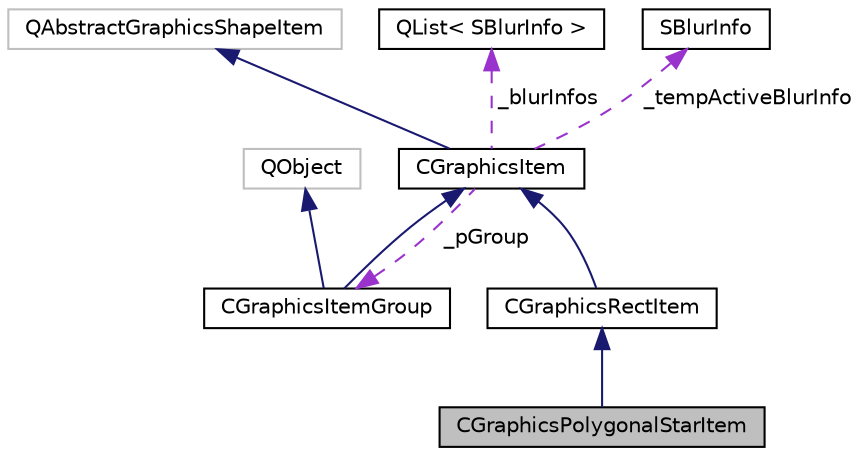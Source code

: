 digraph "CGraphicsPolygonalStarItem"
{
  edge [fontname="Helvetica",fontsize="10",labelfontname="Helvetica",labelfontsize="10"];
  node [fontname="Helvetica",fontsize="10",shape=record];
  Node4 [label="CGraphicsPolygonalStarItem",height=0.2,width=0.4,color="black", fillcolor="grey75", style="filled", fontcolor="black"];
  Node5 -> Node4 [dir="back",color="midnightblue",fontsize="10",style="solid",fontname="Helvetica"];
  Node5 [label="CGraphicsRectItem",height=0.2,width=0.4,color="black", fillcolor="white", style="filled",URL="$class_c_graphics_rect_item.html"];
  Node6 -> Node5 [dir="back",color="midnightblue",fontsize="10",style="solid",fontname="Helvetica"];
  Node6 [label="CGraphicsItem",height=0.2,width=0.4,color="black", fillcolor="white", style="filled",URL="$class_c_graphics_item.html"];
  Node7 -> Node6 [dir="back",color="midnightblue",fontsize="10",style="solid",fontname="Helvetica"];
  Node7 [label="QAbstractGraphicsShapeItem",height=0.2,width=0.4,color="grey75", fillcolor="white", style="filled"];
  Node8 -> Node6 [dir="back",color="darkorchid3",fontsize="10",style="dashed",label=" _blurInfos" ,fontname="Helvetica"];
  Node8 [label="QList\< SBlurInfo \>",height=0.2,width=0.4,color="black", fillcolor="white", style="filled",URL="$class_q_list.html"];
  Node9 -> Node6 [dir="back",color="darkorchid3",fontsize="10",style="dashed",label=" _pGroup" ,fontname="Helvetica"];
  Node9 [label="CGraphicsItemGroup",height=0.2,width=0.4,color="black", fillcolor="white", style="filled",URL="$class_c_graphics_item_group.html",tooltip="The CGraphicsItemGroup class 组合图元管理类 所有的图元操作都通过该类执行。 "];
  Node10 -> Node9 [dir="back",color="midnightblue",fontsize="10",style="solid",fontname="Helvetica"];
  Node10 [label="QObject",height=0.2,width=0.4,color="grey75", fillcolor="white", style="filled"];
  Node6 -> Node9 [dir="back",color="midnightblue",fontsize="10",style="solid",fontname="Helvetica"];
  Node11 -> Node6 [dir="back",color="darkorchid3",fontsize="10",style="dashed",label=" _tempActiveBlurInfo" ,fontname="Helvetica"];
  Node11 [label="SBlurInfo",height=0.2,width=0.4,color="black", fillcolor="white", style="filled",URL="$struct_s_blur_info.html"];
}
